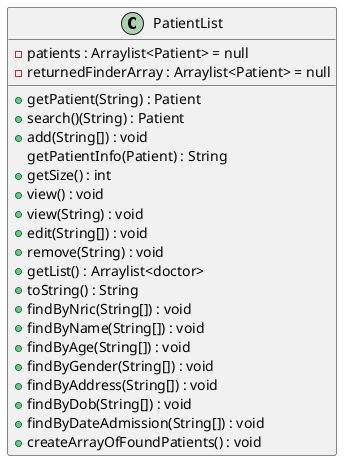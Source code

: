 @startuml
'https://plantuml.com/class-diagram

class PatientList {
-patients : Arraylist<Patient> = null
-returnedFinderArray : Arraylist<Patient> = null
+getPatient(String) : Patient
+search()(String) : Patient
+add(String[]) : void
getPatientInfo(Patient) : String
+getSize() : int
+view() : void
+view(String) : void
+edit(String[]) : void
+remove(String) : void
+getList() : Arraylist<doctor>
+toString() : String
+findByNric(String[]) : void
+findByName(String[]) : void
+findByAge(String[]) : void
+findByGender(String[]) : void
+findByAddress(String[]) : void
+findByDob(String[]) : void
+findByDateAdmission(String[]) : void
+createArrayOfFoundPatients() : void
}

@enduml